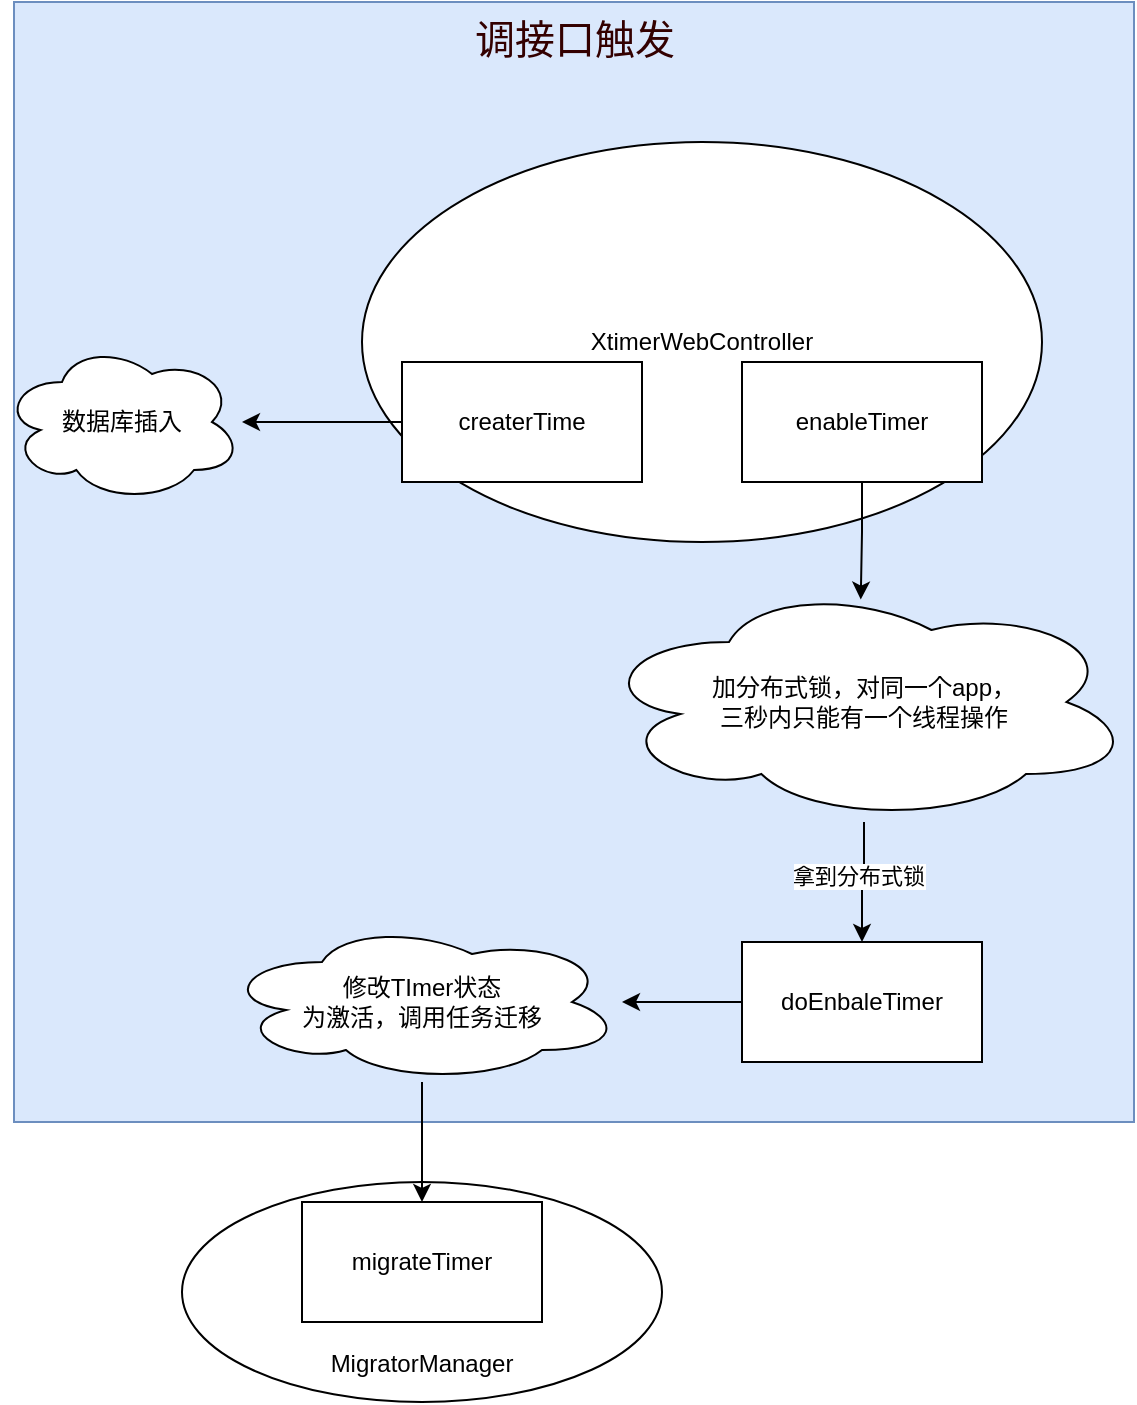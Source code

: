 <mxfile version="26.1.0">
  <diagram name="第 1 页" id="JjAhJUpeRirN_-w8hsYV">
    <mxGraphModel dx="1571" dy="914" grid="1" gridSize="10" guides="1" tooltips="1" connect="1" arrows="1" fold="1" page="1" pageScale="1" pageWidth="827" pageHeight="1169" math="0" shadow="0">
      <root>
        <mxCell id="0" />
        <mxCell id="1" parent="0" />
        <mxCell id="cCkPG6rzrQ6bPVn2WC5E-35" value="调接口触发" style="html=1;aspect=fixed;align=center;labelPosition=center;verticalLabelPosition=middle;verticalAlign=top;fillColor=#dae8fc;strokeColor=#6c8ebf;spacingBottom=10;labelBorderColor=none;fontSize=20;fontColor=light-dark(#330000,#6CA7FF);" vertex="1" parent="1">
          <mxGeometry x="-794" y="70" width="560" height="560" as="geometry" />
        </mxCell>
        <mxCell id="cCkPG6rzrQ6bPVn2WC5E-31" value="XtimerWebController" style="ellipse;whiteSpace=wrap;html=1;" vertex="1" parent="1">
          <mxGeometry x="-620" y="140" width="340" height="200" as="geometry" />
        </mxCell>
        <mxCell id="cCkPG6rzrQ6bPVn2WC5E-6" value="&lt;div&gt;&lt;br&gt;&lt;/div&gt;&lt;div&gt;&lt;br&gt;&lt;/div&gt;&lt;div&gt;&lt;br&gt;&lt;/div&gt;&lt;div&gt;&lt;br&gt;&lt;/div&gt;&lt;div&gt;&lt;br&gt;&lt;/div&gt;MigratorManager" style="ellipse;whiteSpace=wrap;html=1;" vertex="1" parent="1">
          <mxGeometry x="-710" y="660" width="240" height="110" as="geometry" />
        </mxCell>
        <mxCell id="cCkPG6rzrQ6bPVn2WC5E-18" value="" style="edgeStyle=orthogonalEdgeStyle;rounded=0;orthogonalLoop=1;jettySize=auto;html=1;" edge="1" parent="1" source="cCkPG6rzrQ6bPVn2WC5E-7" target="cCkPG6rzrQ6bPVn2WC5E-17">
          <mxGeometry relative="1" as="geometry" />
        </mxCell>
        <mxCell id="cCkPG6rzrQ6bPVn2WC5E-22" value="" style="edgeStyle=orthogonalEdgeStyle;rounded=0;orthogonalLoop=1;jettySize=auto;html=1;entryX=0.494;entryY=0.073;entryDx=0;entryDy=0;entryPerimeter=0;" edge="1" parent="1" source="cCkPG6rzrQ6bPVn2WC5E-8" target="cCkPG6rzrQ6bPVn2WC5E-19">
          <mxGeometry relative="1" as="geometry">
            <mxPoint x="-230" y="280" as="targetPoint" />
          </mxGeometry>
        </mxCell>
        <mxCell id="cCkPG6rzrQ6bPVn2WC5E-17" value="数据库插入" style="ellipse;shape=cloud;whiteSpace=wrap;html=1;rounded=0;" vertex="1" parent="1">
          <mxGeometry x="-800" y="240" width="120" height="80" as="geometry" />
        </mxCell>
        <mxCell id="cCkPG6rzrQ6bPVn2WC5E-24" value="" style="edgeStyle=orthogonalEdgeStyle;rounded=0;orthogonalLoop=1;jettySize=auto;html=1;" edge="1" parent="1" source="cCkPG6rzrQ6bPVn2WC5E-19" target="cCkPG6rzrQ6bPVn2WC5E-23">
          <mxGeometry relative="1" as="geometry" />
        </mxCell>
        <mxCell id="cCkPG6rzrQ6bPVn2WC5E-25" value="拿到分布式锁" style="edgeLabel;html=1;align=center;verticalAlign=middle;resizable=0;points=[];" vertex="1" connectable="0" parent="cCkPG6rzrQ6bPVn2WC5E-24">
          <mxGeometry x="-0.133" y="-3" relative="1" as="geometry">
            <mxPoint as="offset" />
          </mxGeometry>
        </mxCell>
        <mxCell id="cCkPG6rzrQ6bPVn2WC5E-19" value="加分布式锁，对同一个app，&lt;div&gt;三秒内只能有一个线程操作&lt;/div&gt;" style="ellipse;shape=cloud;whiteSpace=wrap;html=1;rounded=0;" vertex="1" parent="1">
          <mxGeometry x="-504" y="360" width="270" height="120" as="geometry" />
        </mxCell>
        <mxCell id="cCkPG6rzrQ6bPVn2WC5E-27" value="" style="edgeStyle=orthogonalEdgeStyle;rounded=0;orthogonalLoop=1;jettySize=auto;html=1;" edge="1" parent="1" source="cCkPG6rzrQ6bPVn2WC5E-23" target="cCkPG6rzrQ6bPVn2WC5E-26">
          <mxGeometry relative="1" as="geometry" />
        </mxCell>
        <mxCell id="cCkPG6rzrQ6bPVn2WC5E-23" value="doEnbaleTimer" style="whiteSpace=wrap;html=1;rounded=0;" vertex="1" parent="1">
          <mxGeometry x="-430" y="540" width="120" height="60" as="geometry" />
        </mxCell>
        <mxCell id="cCkPG6rzrQ6bPVn2WC5E-34" value="" style="edgeStyle=orthogonalEdgeStyle;rounded=0;orthogonalLoop=1;jettySize=auto;html=1;" edge="1" parent="1" source="cCkPG6rzrQ6bPVn2WC5E-26" target="cCkPG6rzrQ6bPVn2WC5E-32">
          <mxGeometry relative="1" as="geometry" />
        </mxCell>
        <mxCell id="cCkPG6rzrQ6bPVn2WC5E-26" value="修改TImer状态&lt;div&gt;为激活，调用任务迁移&lt;/div&gt;" style="ellipse;shape=cloud;whiteSpace=wrap;html=1;rounded=0;" vertex="1" parent="1">
          <mxGeometry x="-690" y="530" width="200" height="80" as="geometry" />
        </mxCell>
        <mxCell id="cCkPG6rzrQ6bPVn2WC5E-7" value="createrTime" style="rounded=0;whiteSpace=wrap;html=1;" vertex="1" parent="1">
          <mxGeometry x="-600" y="250" width="120" height="60" as="geometry" />
        </mxCell>
        <mxCell id="cCkPG6rzrQ6bPVn2WC5E-8" value="enableTimer" style="rounded=0;whiteSpace=wrap;html=1;" vertex="1" parent="1">
          <mxGeometry x="-430" y="250" width="120" height="60" as="geometry" />
        </mxCell>
        <mxCell id="cCkPG6rzrQ6bPVn2WC5E-32" value="migrateTimer" style="rounded=0;whiteSpace=wrap;html=1;" vertex="1" parent="1">
          <mxGeometry x="-650" y="670" width="120" height="60" as="geometry" />
        </mxCell>
      </root>
    </mxGraphModel>
  </diagram>
</mxfile>
